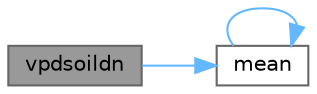 digraph "vpdsoildn"
{
 // LATEX_PDF_SIZE
  bgcolor="transparent";
  edge [fontname=Helvetica,fontsize=10,labelfontname=Helvetica,labelfontsize=10];
  node [fontname=Helvetica,fontsize=10,shape=box,height=0.2,width=0.4];
  rankdir="LR";
  Node1 [id="Node000001",label="vpdsoildn",height=0.2,width=0.4,color="gray40", fillcolor="grey60", style="filled", fontcolor="black",tooltip=" "];
  Node1 -> Node2 [id="edge3_Node000001_Node000002",color="steelblue1",style="solid",tooltip=" "];
  Node2 [id="Node000002",label="mean",height=0.2,width=0.4,color="grey40", fillcolor="white", style="filled",URL="$d0/d16/plot_years_8m.html#ab56d6299463603e33e83b98a0d8d108c",tooltip=" "];
  Node2 -> Node2 [id="edge4_Node000002_Node000002",color="steelblue1",style="solid",tooltip=" "];
}
